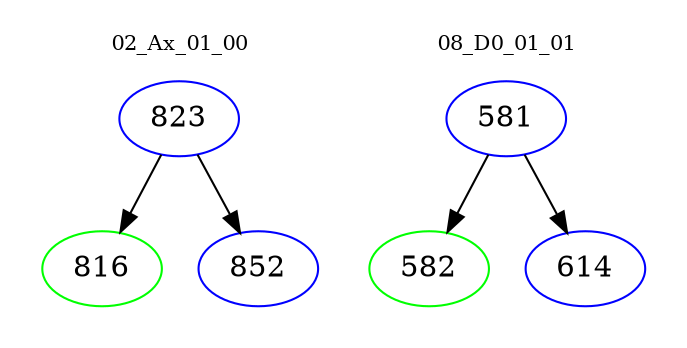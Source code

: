 digraph{
subgraph cluster_0 {
color = white
label = "02_Ax_01_00";
fontsize=10;
T0_823 [label="823", color="blue"]
T0_823 -> T0_816 [color="black"]
T0_816 [label="816", color="green"]
T0_823 -> T0_852 [color="black"]
T0_852 [label="852", color="blue"]
}
subgraph cluster_1 {
color = white
label = "08_D0_01_01";
fontsize=10;
T1_581 [label="581", color="blue"]
T1_581 -> T1_582 [color="black"]
T1_582 [label="582", color="green"]
T1_581 -> T1_614 [color="black"]
T1_614 [label="614", color="blue"]
}
}
